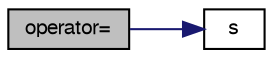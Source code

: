 digraph "operator="
{
  bgcolor="transparent";
  edge [fontname="FreeSans",fontsize="10",labelfontname="FreeSans",labelfontsize="10"];
  node [fontname="FreeSans",fontsize="10",shape=record];
  rankdir="LR";
  Node823 [label="operator=",height=0.2,width=0.4,color="black", fillcolor="grey75", style="filled", fontcolor="black"];
  Node823 -> Node824 [color="midnightblue",fontsize="10",style="solid",fontname="FreeSans"];
  Node824 [label="s",height=0.2,width=0.4,color="black",URL="$a18905.html#abb9c4233033fad2ad0206cd4adad3b9f"];
}
